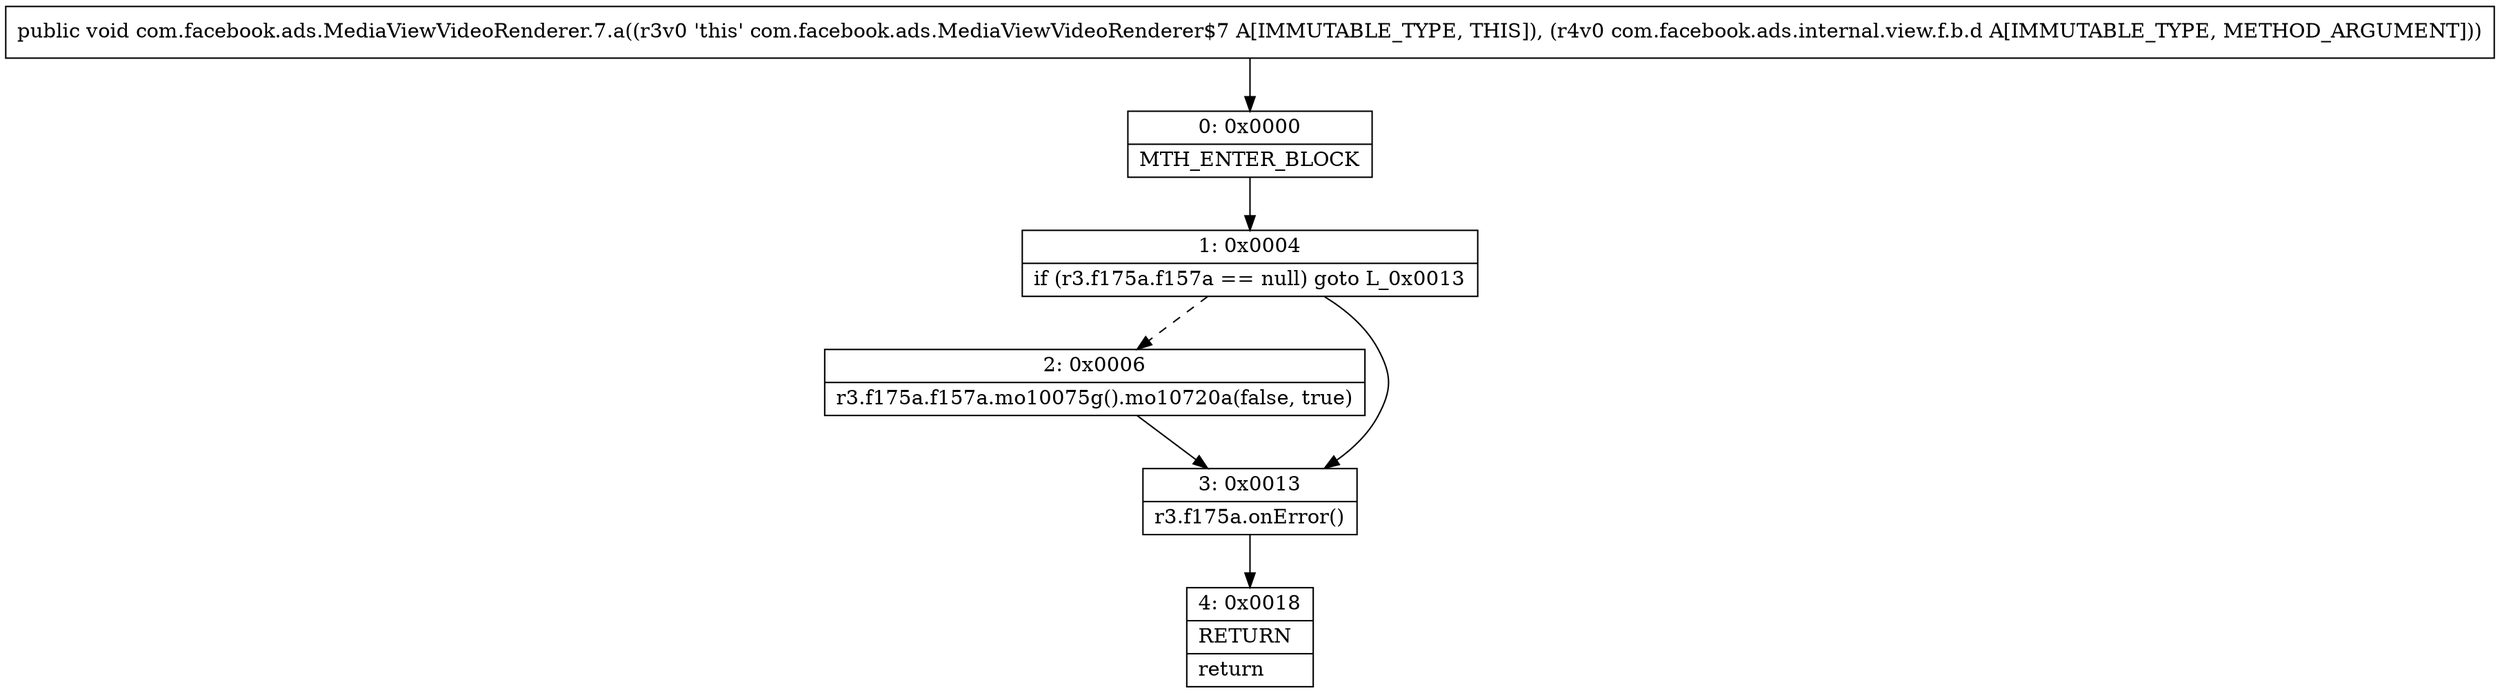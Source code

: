 digraph "CFG forcom.facebook.ads.MediaViewVideoRenderer.7.a(Lcom\/facebook\/ads\/internal\/view\/f\/b\/d;)V" {
Node_0 [shape=record,label="{0\:\ 0x0000|MTH_ENTER_BLOCK\l}"];
Node_1 [shape=record,label="{1\:\ 0x0004|if (r3.f175a.f157a == null) goto L_0x0013\l}"];
Node_2 [shape=record,label="{2\:\ 0x0006|r3.f175a.f157a.mo10075g().mo10720a(false, true)\l}"];
Node_3 [shape=record,label="{3\:\ 0x0013|r3.f175a.onError()\l}"];
Node_4 [shape=record,label="{4\:\ 0x0018|RETURN\l|return\l}"];
MethodNode[shape=record,label="{public void com.facebook.ads.MediaViewVideoRenderer.7.a((r3v0 'this' com.facebook.ads.MediaViewVideoRenderer$7 A[IMMUTABLE_TYPE, THIS]), (r4v0 com.facebook.ads.internal.view.f.b.d A[IMMUTABLE_TYPE, METHOD_ARGUMENT])) }"];
MethodNode -> Node_0;
Node_0 -> Node_1;
Node_1 -> Node_2[style=dashed];
Node_1 -> Node_3;
Node_2 -> Node_3;
Node_3 -> Node_4;
}

